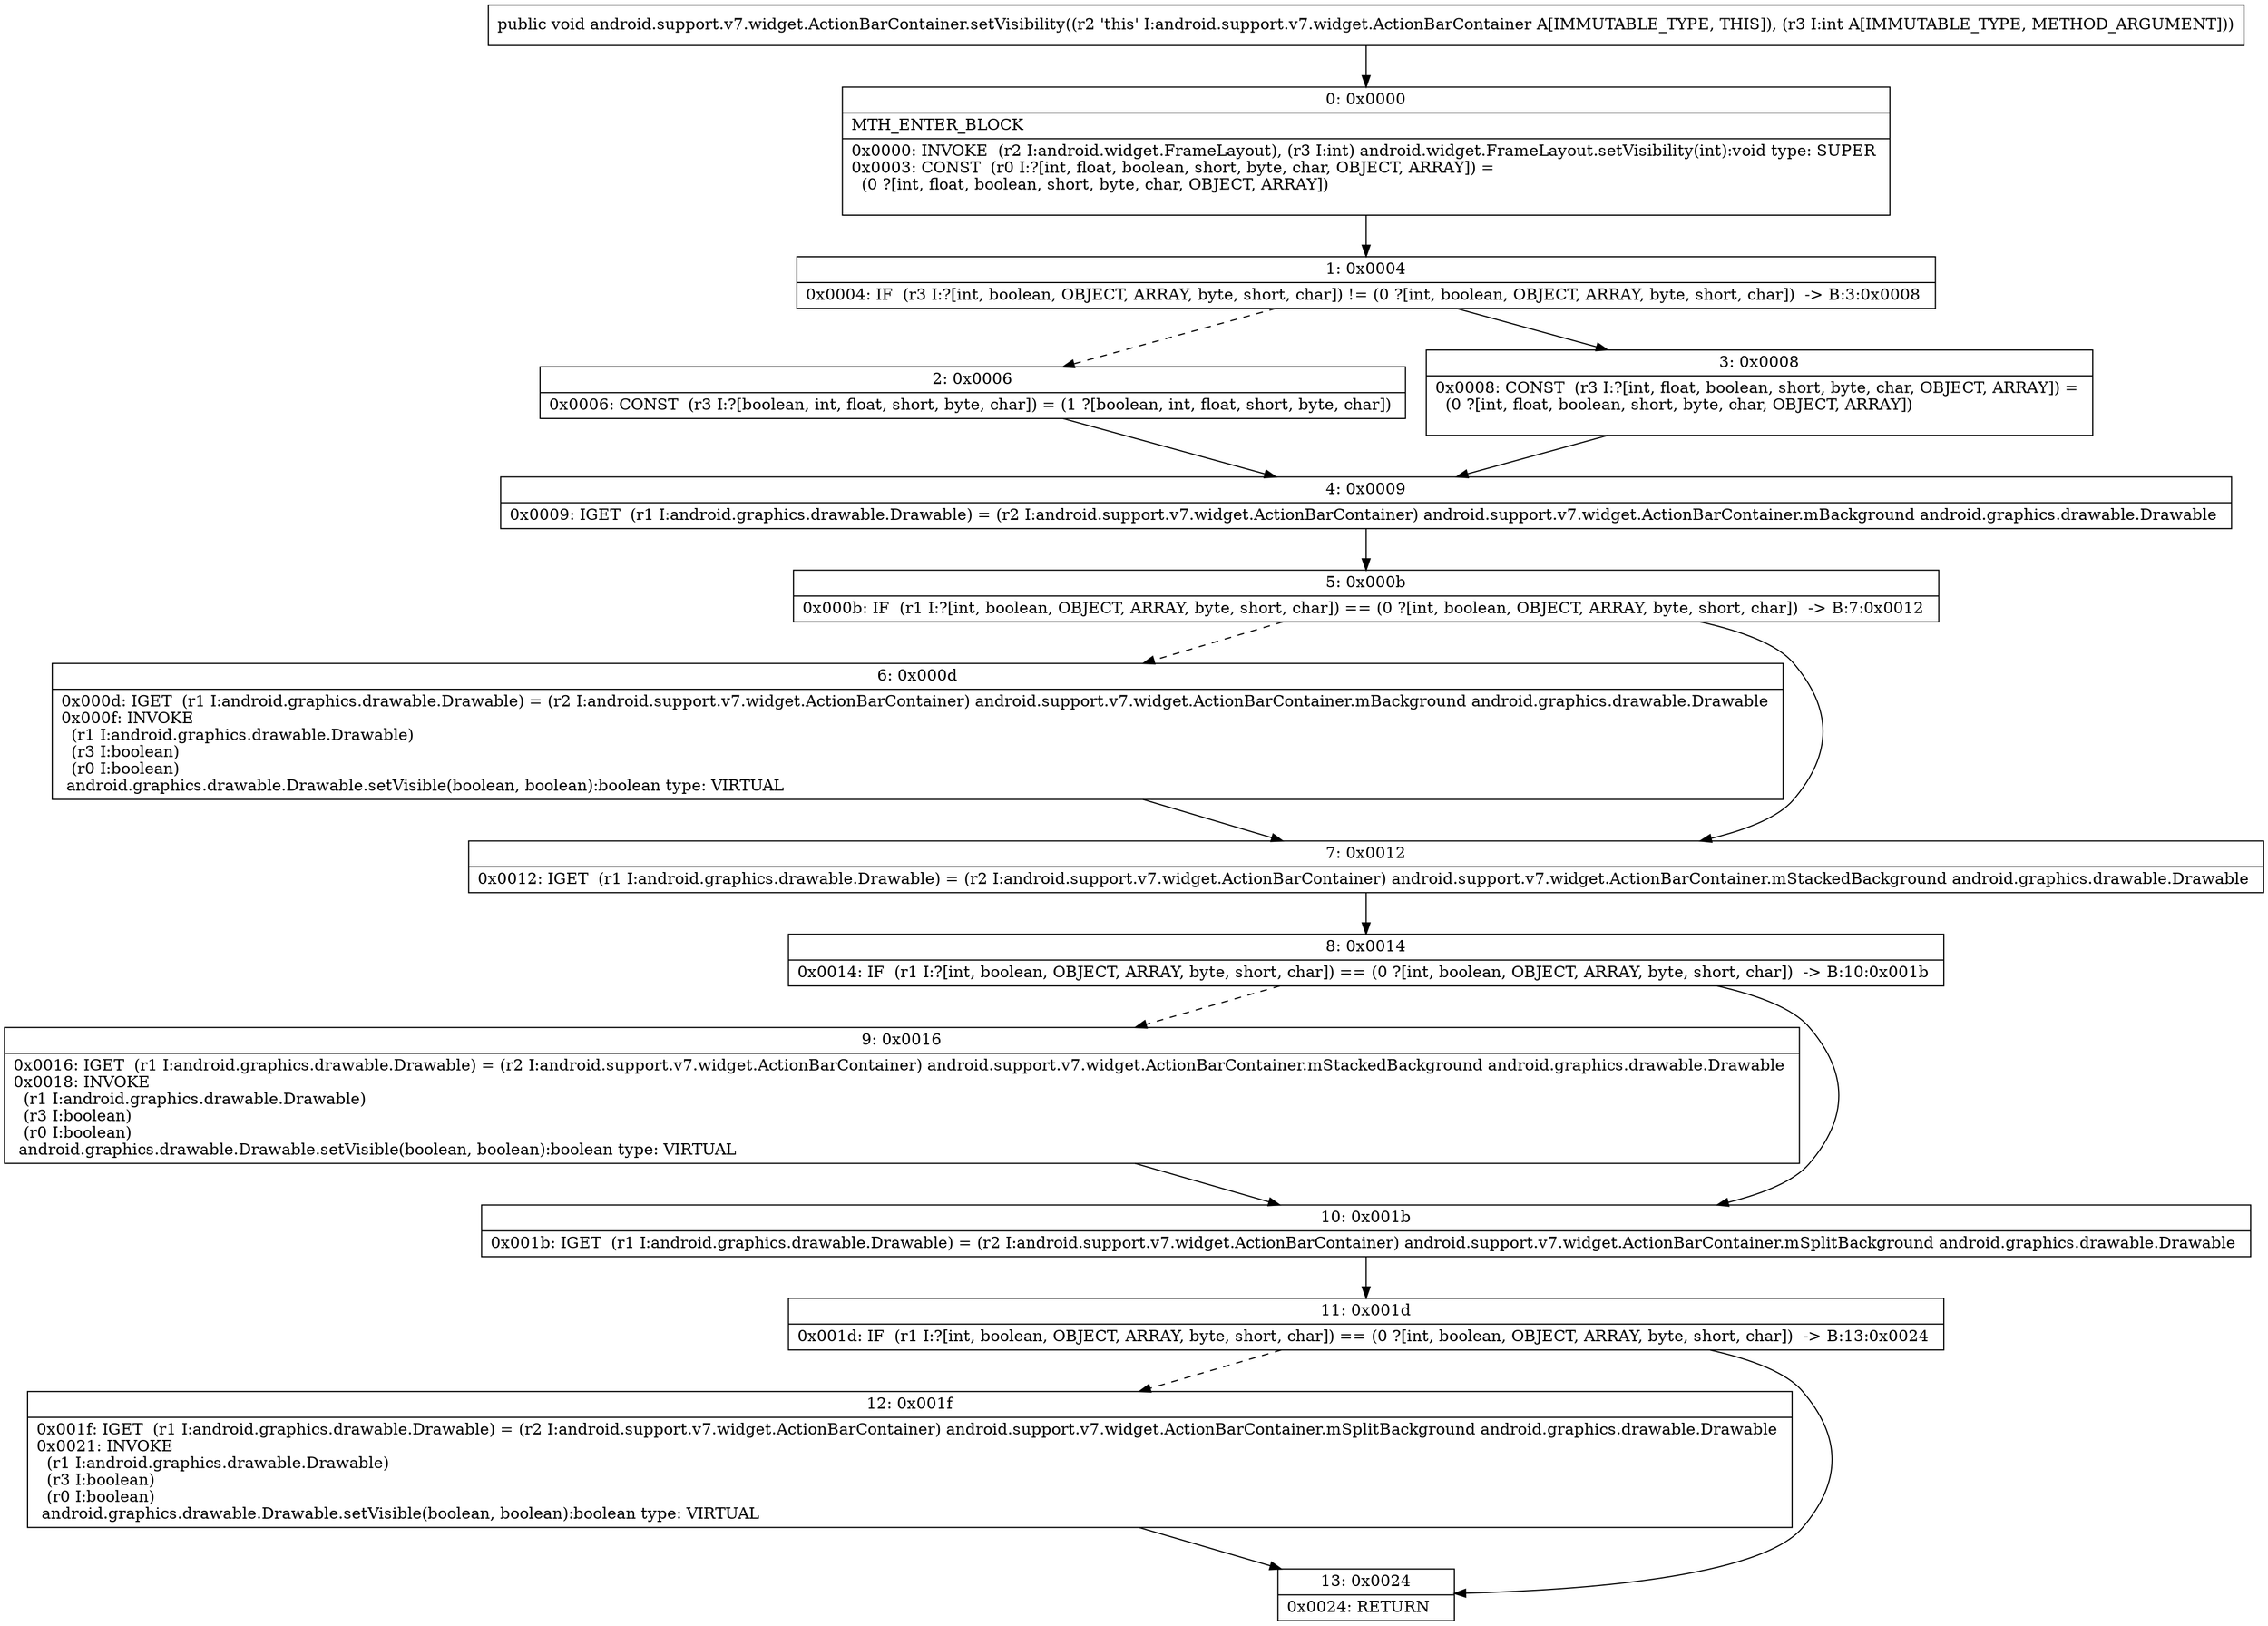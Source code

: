 digraph "CFG forandroid.support.v7.widget.ActionBarContainer.setVisibility(I)V" {
Node_0 [shape=record,label="{0\:\ 0x0000|MTH_ENTER_BLOCK\l|0x0000: INVOKE  (r2 I:android.widget.FrameLayout), (r3 I:int) android.widget.FrameLayout.setVisibility(int):void type: SUPER \l0x0003: CONST  (r0 I:?[int, float, boolean, short, byte, char, OBJECT, ARRAY]) = \l  (0 ?[int, float, boolean, short, byte, char, OBJECT, ARRAY])\l \l}"];
Node_1 [shape=record,label="{1\:\ 0x0004|0x0004: IF  (r3 I:?[int, boolean, OBJECT, ARRAY, byte, short, char]) != (0 ?[int, boolean, OBJECT, ARRAY, byte, short, char])  \-\> B:3:0x0008 \l}"];
Node_2 [shape=record,label="{2\:\ 0x0006|0x0006: CONST  (r3 I:?[boolean, int, float, short, byte, char]) = (1 ?[boolean, int, float, short, byte, char]) \l}"];
Node_3 [shape=record,label="{3\:\ 0x0008|0x0008: CONST  (r3 I:?[int, float, boolean, short, byte, char, OBJECT, ARRAY]) = \l  (0 ?[int, float, boolean, short, byte, char, OBJECT, ARRAY])\l \l}"];
Node_4 [shape=record,label="{4\:\ 0x0009|0x0009: IGET  (r1 I:android.graphics.drawable.Drawable) = (r2 I:android.support.v7.widget.ActionBarContainer) android.support.v7.widget.ActionBarContainer.mBackground android.graphics.drawable.Drawable \l}"];
Node_5 [shape=record,label="{5\:\ 0x000b|0x000b: IF  (r1 I:?[int, boolean, OBJECT, ARRAY, byte, short, char]) == (0 ?[int, boolean, OBJECT, ARRAY, byte, short, char])  \-\> B:7:0x0012 \l}"];
Node_6 [shape=record,label="{6\:\ 0x000d|0x000d: IGET  (r1 I:android.graphics.drawable.Drawable) = (r2 I:android.support.v7.widget.ActionBarContainer) android.support.v7.widget.ActionBarContainer.mBackground android.graphics.drawable.Drawable \l0x000f: INVOKE  \l  (r1 I:android.graphics.drawable.Drawable)\l  (r3 I:boolean)\l  (r0 I:boolean)\l android.graphics.drawable.Drawable.setVisible(boolean, boolean):boolean type: VIRTUAL \l}"];
Node_7 [shape=record,label="{7\:\ 0x0012|0x0012: IGET  (r1 I:android.graphics.drawable.Drawable) = (r2 I:android.support.v7.widget.ActionBarContainer) android.support.v7.widget.ActionBarContainer.mStackedBackground android.graphics.drawable.Drawable \l}"];
Node_8 [shape=record,label="{8\:\ 0x0014|0x0014: IF  (r1 I:?[int, boolean, OBJECT, ARRAY, byte, short, char]) == (0 ?[int, boolean, OBJECT, ARRAY, byte, short, char])  \-\> B:10:0x001b \l}"];
Node_9 [shape=record,label="{9\:\ 0x0016|0x0016: IGET  (r1 I:android.graphics.drawable.Drawable) = (r2 I:android.support.v7.widget.ActionBarContainer) android.support.v7.widget.ActionBarContainer.mStackedBackground android.graphics.drawable.Drawable \l0x0018: INVOKE  \l  (r1 I:android.graphics.drawable.Drawable)\l  (r3 I:boolean)\l  (r0 I:boolean)\l android.graphics.drawable.Drawable.setVisible(boolean, boolean):boolean type: VIRTUAL \l}"];
Node_10 [shape=record,label="{10\:\ 0x001b|0x001b: IGET  (r1 I:android.graphics.drawable.Drawable) = (r2 I:android.support.v7.widget.ActionBarContainer) android.support.v7.widget.ActionBarContainer.mSplitBackground android.graphics.drawable.Drawable \l}"];
Node_11 [shape=record,label="{11\:\ 0x001d|0x001d: IF  (r1 I:?[int, boolean, OBJECT, ARRAY, byte, short, char]) == (0 ?[int, boolean, OBJECT, ARRAY, byte, short, char])  \-\> B:13:0x0024 \l}"];
Node_12 [shape=record,label="{12\:\ 0x001f|0x001f: IGET  (r1 I:android.graphics.drawable.Drawable) = (r2 I:android.support.v7.widget.ActionBarContainer) android.support.v7.widget.ActionBarContainer.mSplitBackground android.graphics.drawable.Drawable \l0x0021: INVOKE  \l  (r1 I:android.graphics.drawable.Drawable)\l  (r3 I:boolean)\l  (r0 I:boolean)\l android.graphics.drawable.Drawable.setVisible(boolean, boolean):boolean type: VIRTUAL \l}"];
Node_13 [shape=record,label="{13\:\ 0x0024|0x0024: RETURN   \l}"];
MethodNode[shape=record,label="{public void android.support.v7.widget.ActionBarContainer.setVisibility((r2 'this' I:android.support.v7.widget.ActionBarContainer A[IMMUTABLE_TYPE, THIS]), (r3 I:int A[IMMUTABLE_TYPE, METHOD_ARGUMENT])) }"];
MethodNode -> Node_0;
Node_0 -> Node_1;
Node_1 -> Node_2[style=dashed];
Node_1 -> Node_3;
Node_2 -> Node_4;
Node_3 -> Node_4;
Node_4 -> Node_5;
Node_5 -> Node_6[style=dashed];
Node_5 -> Node_7;
Node_6 -> Node_7;
Node_7 -> Node_8;
Node_8 -> Node_9[style=dashed];
Node_8 -> Node_10;
Node_9 -> Node_10;
Node_10 -> Node_11;
Node_11 -> Node_12[style=dashed];
Node_11 -> Node_13;
Node_12 -> Node_13;
}

